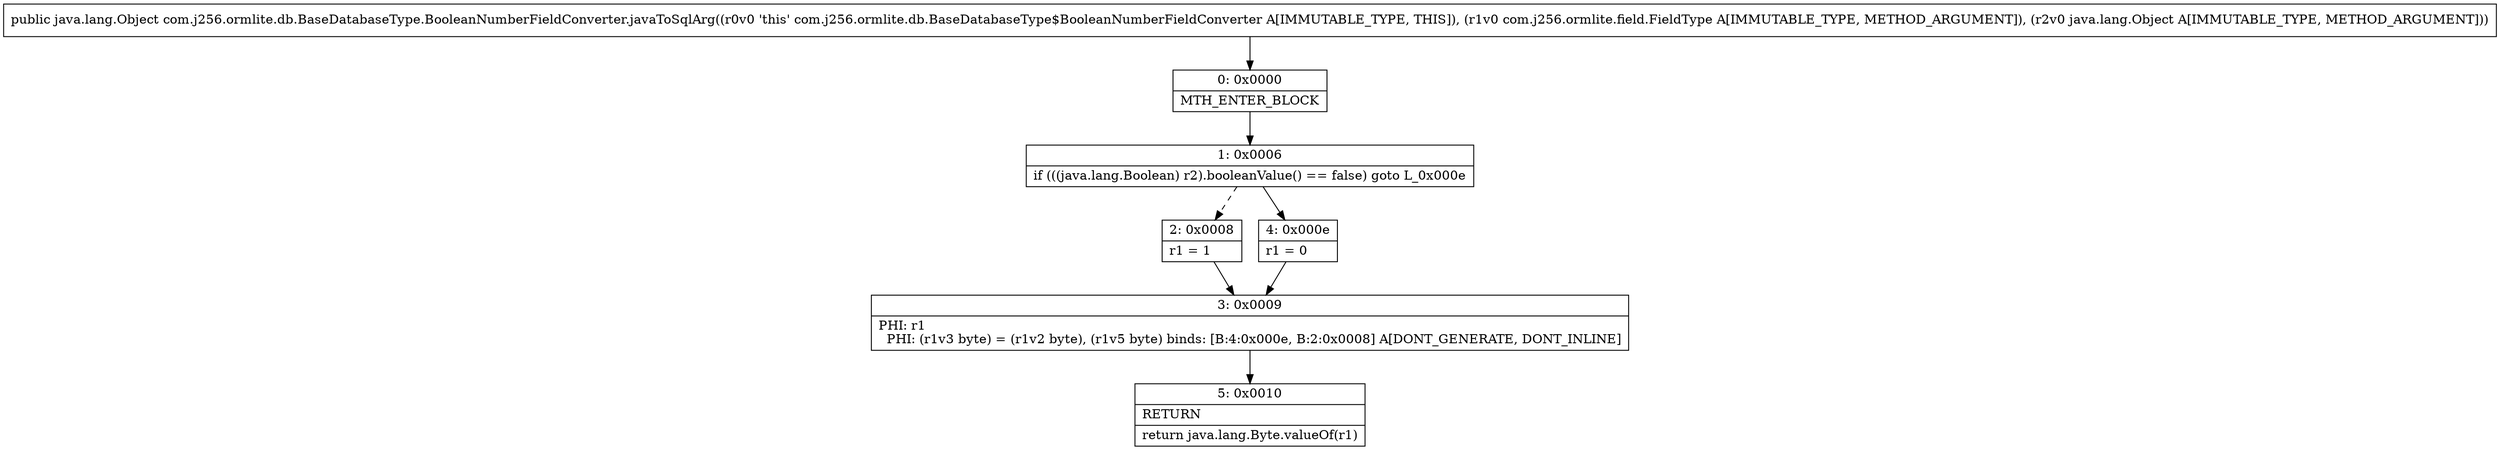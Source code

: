 digraph "CFG forcom.j256.ormlite.db.BaseDatabaseType.BooleanNumberFieldConverter.javaToSqlArg(Lcom\/j256\/ormlite\/field\/FieldType;Ljava\/lang\/Object;)Ljava\/lang\/Object;" {
Node_0 [shape=record,label="{0\:\ 0x0000|MTH_ENTER_BLOCK\l}"];
Node_1 [shape=record,label="{1\:\ 0x0006|if (((java.lang.Boolean) r2).booleanValue() == false) goto L_0x000e\l}"];
Node_2 [shape=record,label="{2\:\ 0x0008|r1 = 1\l}"];
Node_3 [shape=record,label="{3\:\ 0x0009|PHI: r1 \l  PHI: (r1v3 byte) = (r1v2 byte), (r1v5 byte) binds: [B:4:0x000e, B:2:0x0008] A[DONT_GENERATE, DONT_INLINE]\l}"];
Node_4 [shape=record,label="{4\:\ 0x000e|r1 = 0\l}"];
Node_5 [shape=record,label="{5\:\ 0x0010|RETURN\l|return java.lang.Byte.valueOf(r1)\l}"];
MethodNode[shape=record,label="{public java.lang.Object com.j256.ormlite.db.BaseDatabaseType.BooleanNumberFieldConverter.javaToSqlArg((r0v0 'this' com.j256.ormlite.db.BaseDatabaseType$BooleanNumberFieldConverter A[IMMUTABLE_TYPE, THIS]), (r1v0 com.j256.ormlite.field.FieldType A[IMMUTABLE_TYPE, METHOD_ARGUMENT]), (r2v0 java.lang.Object A[IMMUTABLE_TYPE, METHOD_ARGUMENT])) }"];
MethodNode -> Node_0;
Node_0 -> Node_1;
Node_1 -> Node_2[style=dashed];
Node_1 -> Node_4;
Node_2 -> Node_3;
Node_3 -> Node_5;
Node_4 -> Node_3;
}


